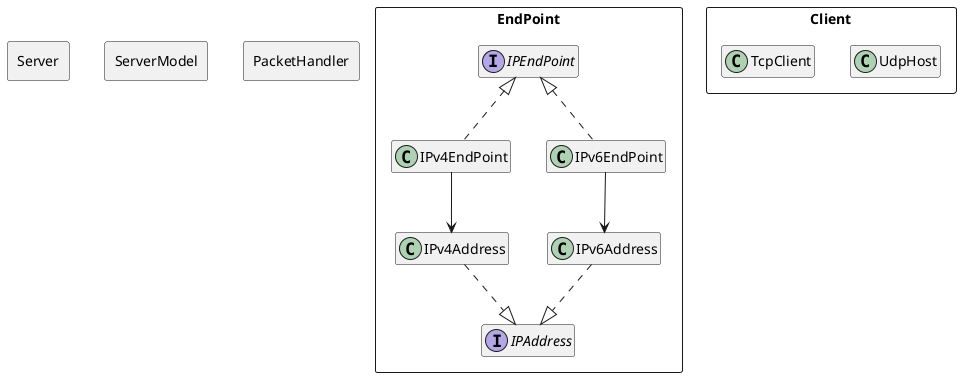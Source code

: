 @startuml NetworkStructure

hide empty methods
hide empty fields

rectangle EndPoint {
    interface IPEndPoint
    class IPv4EndPoint
    class IPv6EndPoint

    interface IPAddress
    class IPv4Address
    class IPv6Address

    IPv4EndPoint .u.|> IPEndPoint
    IPv6EndPoint .u.|> IPEndPoint

    IPv4Address .d.|> IPAddress
    IPv6Address .d.|> IPAddress

    IPv4EndPoint -d-> IPv4Address
    IPv6EndPoint -d-> IPv6Address
}

rectangle Server {
}

rectangle Client {
    class UdpHost
    class TcpClient
}

rectangle ServerModel {
}

rectangle PacketHandler {
}






@enduml